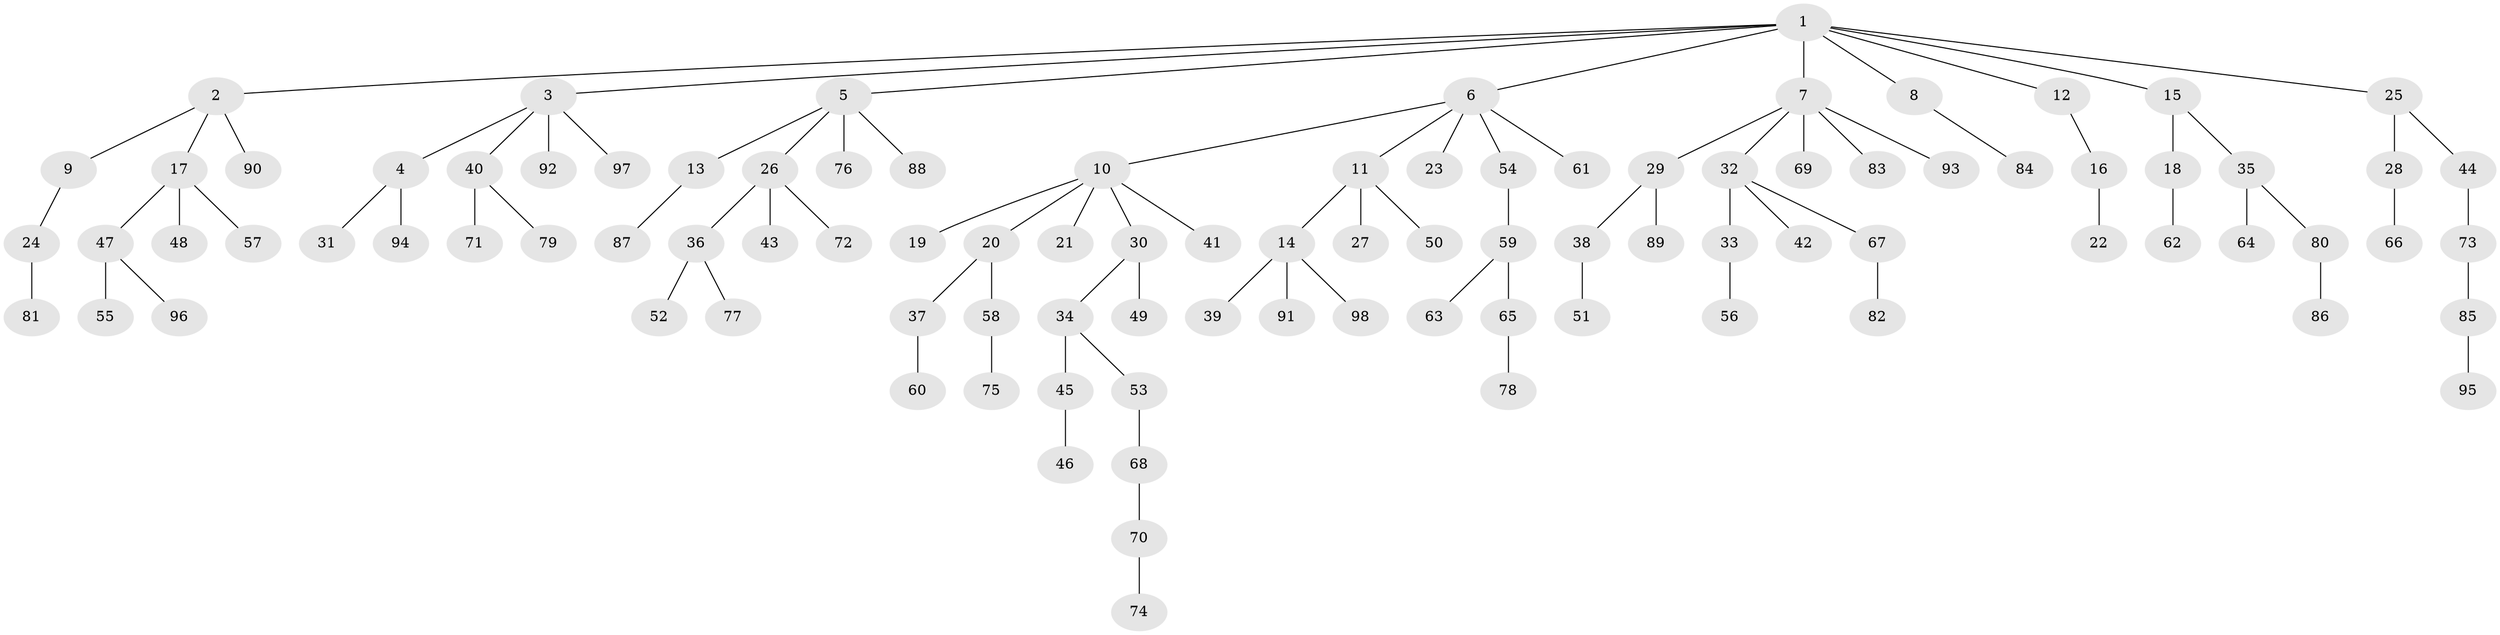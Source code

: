 // original degree distribution, {9: 0.007194244604316547, 5: 0.04316546762589928, 3: 0.09352517985611511, 6: 0.007194244604316547, 7: 0.02158273381294964, 2: 0.2302158273381295, 1: 0.539568345323741, 4: 0.05755395683453238}
// Generated by graph-tools (version 1.1) at 2025/51/03/04/25 22:51:55]
// undirected, 98 vertices, 97 edges
graph export_dot {
  node [color=gray90,style=filled];
  1;
  2;
  3;
  4;
  5;
  6;
  7;
  8;
  9;
  10;
  11;
  12;
  13;
  14;
  15;
  16;
  17;
  18;
  19;
  20;
  21;
  22;
  23;
  24;
  25;
  26;
  27;
  28;
  29;
  30;
  31;
  32;
  33;
  34;
  35;
  36;
  37;
  38;
  39;
  40;
  41;
  42;
  43;
  44;
  45;
  46;
  47;
  48;
  49;
  50;
  51;
  52;
  53;
  54;
  55;
  56;
  57;
  58;
  59;
  60;
  61;
  62;
  63;
  64;
  65;
  66;
  67;
  68;
  69;
  70;
  71;
  72;
  73;
  74;
  75;
  76;
  77;
  78;
  79;
  80;
  81;
  82;
  83;
  84;
  85;
  86;
  87;
  88;
  89;
  90;
  91;
  92;
  93;
  94;
  95;
  96;
  97;
  98;
  1 -- 2 [weight=1.0];
  1 -- 3 [weight=1.0];
  1 -- 5 [weight=1.0];
  1 -- 6 [weight=1.0];
  1 -- 7 [weight=1.0];
  1 -- 8 [weight=1.0];
  1 -- 12 [weight=1.0];
  1 -- 15 [weight=1.0];
  1 -- 25 [weight=1.0];
  2 -- 9 [weight=1.0];
  2 -- 17 [weight=1.0];
  2 -- 90 [weight=1.0];
  3 -- 4 [weight=1.0];
  3 -- 40 [weight=1.0];
  3 -- 92 [weight=1.0];
  3 -- 97 [weight=1.0];
  4 -- 31 [weight=1.0];
  4 -- 94 [weight=1.0];
  5 -- 13 [weight=1.0];
  5 -- 26 [weight=1.0];
  5 -- 76 [weight=1.0];
  5 -- 88 [weight=1.0];
  6 -- 10 [weight=1.0];
  6 -- 11 [weight=1.0];
  6 -- 23 [weight=1.0];
  6 -- 54 [weight=1.0];
  6 -- 61 [weight=1.0];
  7 -- 29 [weight=1.0];
  7 -- 32 [weight=1.0];
  7 -- 69 [weight=1.0];
  7 -- 83 [weight=1.0];
  7 -- 93 [weight=1.0];
  8 -- 84 [weight=1.0];
  9 -- 24 [weight=1.0];
  10 -- 19 [weight=1.0];
  10 -- 20 [weight=1.0];
  10 -- 21 [weight=1.0];
  10 -- 30 [weight=1.0];
  10 -- 41 [weight=1.0];
  11 -- 14 [weight=1.0];
  11 -- 27 [weight=1.0];
  11 -- 50 [weight=1.0];
  12 -- 16 [weight=1.0];
  13 -- 87 [weight=1.0];
  14 -- 39 [weight=1.0];
  14 -- 91 [weight=1.0];
  14 -- 98 [weight=1.0];
  15 -- 18 [weight=1.0];
  15 -- 35 [weight=1.0];
  16 -- 22 [weight=1.0];
  17 -- 47 [weight=1.0];
  17 -- 48 [weight=1.0];
  17 -- 57 [weight=1.0];
  18 -- 62 [weight=1.0];
  20 -- 37 [weight=1.0];
  20 -- 58 [weight=1.0];
  24 -- 81 [weight=1.0];
  25 -- 28 [weight=1.0];
  25 -- 44 [weight=1.0];
  26 -- 36 [weight=1.0];
  26 -- 43 [weight=1.0];
  26 -- 72 [weight=1.0];
  28 -- 66 [weight=1.0];
  29 -- 38 [weight=1.0];
  29 -- 89 [weight=1.0];
  30 -- 34 [weight=1.0];
  30 -- 49 [weight=1.0];
  32 -- 33 [weight=1.0];
  32 -- 42 [weight=1.0];
  32 -- 67 [weight=1.0];
  33 -- 56 [weight=1.0];
  34 -- 45 [weight=1.0];
  34 -- 53 [weight=1.0];
  35 -- 64 [weight=1.0];
  35 -- 80 [weight=1.0];
  36 -- 52 [weight=1.0];
  36 -- 77 [weight=1.0];
  37 -- 60 [weight=1.0];
  38 -- 51 [weight=1.0];
  40 -- 71 [weight=1.0];
  40 -- 79 [weight=1.0];
  44 -- 73 [weight=1.0];
  45 -- 46 [weight=1.0];
  47 -- 55 [weight=1.0];
  47 -- 96 [weight=1.0];
  53 -- 68 [weight=1.0];
  54 -- 59 [weight=1.0];
  58 -- 75 [weight=1.0];
  59 -- 63 [weight=1.0];
  59 -- 65 [weight=1.0];
  65 -- 78 [weight=1.0];
  67 -- 82 [weight=1.0];
  68 -- 70 [weight=1.0];
  70 -- 74 [weight=1.0];
  73 -- 85 [weight=1.0];
  80 -- 86 [weight=1.0];
  85 -- 95 [weight=1.0];
}
